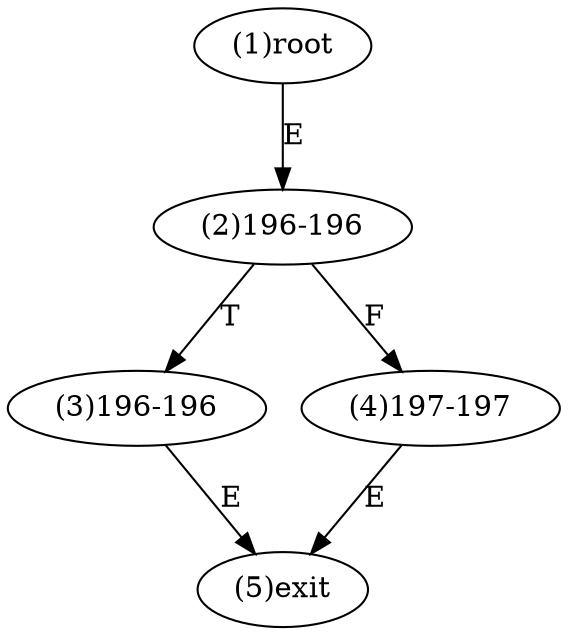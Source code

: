 digraph "" { 
1[ label="(1)root"];
2[ label="(2)196-196"];
3[ label="(3)196-196"];
4[ label="(4)197-197"];
5[ label="(5)exit"];
1->2[ label="E"];
2->4[ label="F"];
2->3[ label="T"];
3->5[ label="E"];
4->5[ label="E"];
}